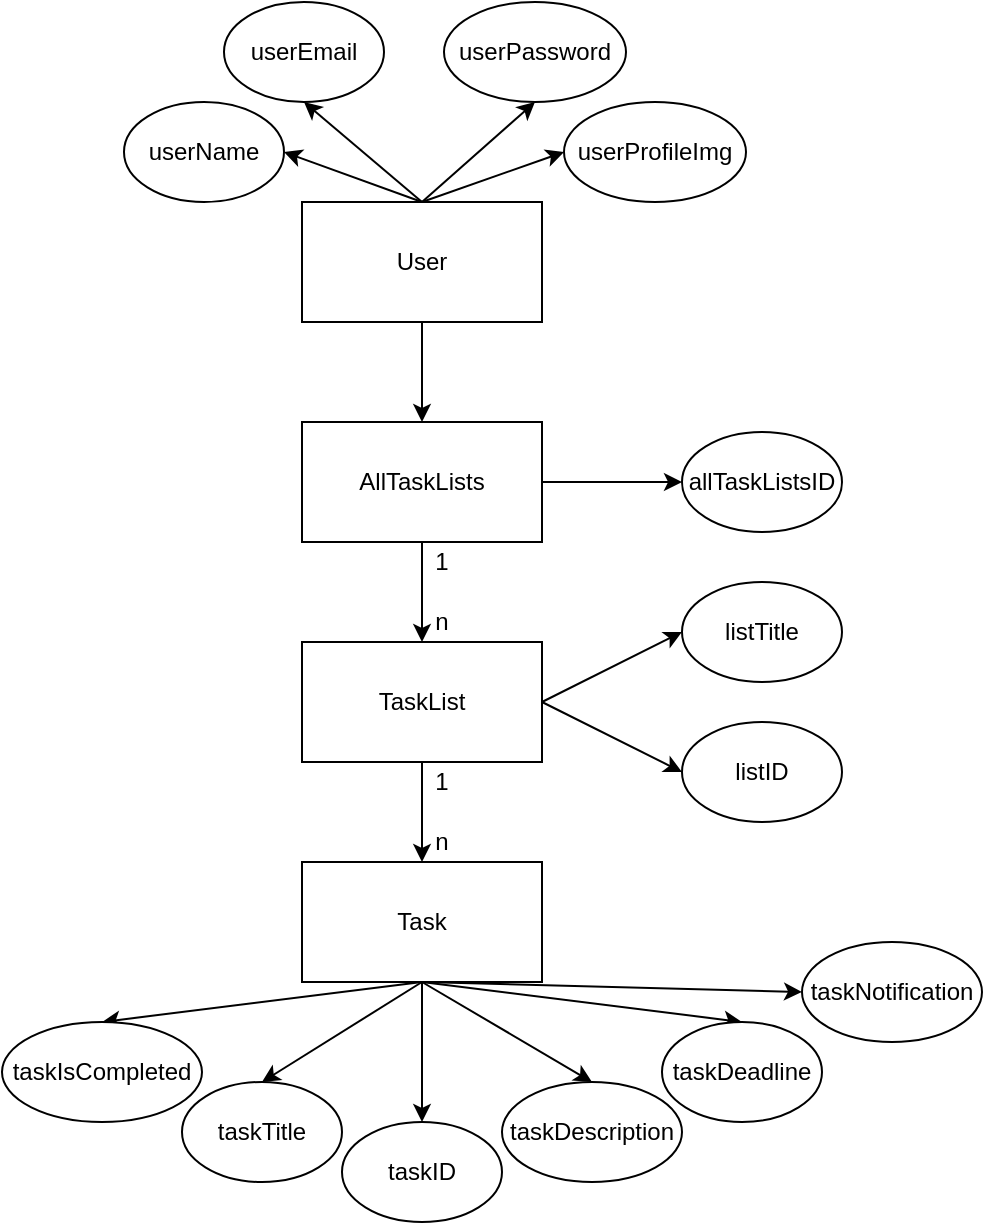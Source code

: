 <mxfile>
    <diagram id="3tIGZsUE2j4qWtKU8pfX" name="Page-1">
        <mxGraphModel dx="820" dy="1687" grid="1" gridSize="10" guides="1" tooltips="1" connect="1" arrows="1" fold="1" page="1" pageScale="1" pageWidth="827" pageHeight="1169" math="0" shadow="0">
            <root>
                <mxCell id="0"/>
                <mxCell id="1" parent="0"/>
                <mxCell id="6" style="html=1;" parent="1" source="2" target="3" edge="1">
                    <mxGeometry relative="1" as="geometry"/>
                </mxCell>
                <mxCell id="30" style="edgeStyle=none;html=1;exitX=1;exitY=0.5;exitDx=0;exitDy=0;entryX=0;entryY=0.5;entryDx=0;entryDy=0;" parent="1" source="2" target="29" edge="1">
                    <mxGeometry relative="1" as="geometry"/>
                </mxCell>
                <mxCell id="2" value="AllTaskLists" style="rounded=0;whiteSpace=wrap;html=1;" parent="1" vertex="1">
                    <mxGeometry x="319" y="100" width="120" height="60" as="geometry"/>
                </mxCell>
                <mxCell id="9" style="edgeStyle=none;html=1;exitX=0.5;exitY=1;exitDx=0;exitDy=0;entryX=0.5;entryY=0;entryDx=0;entryDy=0;" parent="1" source="3" target="8" edge="1">
                    <mxGeometry relative="1" as="geometry"/>
                </mxCell>
                <mxCell id="22" style="edgeStyle=none;html=1;exitX=1;exitY=0.5;exitDx=0;exitDy=0;entryX=0;entryY=0.5;entryDx=0;entryDy=0;" parent="1" source="3" target="21" edge="1">
                    <mxGeometry relative="1" as="geometry"/>
                </mxCell>
                <mxCell id="24" style="edgeStyle=none;html=1;exitX=1;exitY=0.5;exitDx=0;exitDy=0;entryX=0;entryY=0.5;entryDx=0;entryDy=0;" parent="1" source="3" target="23" edge="1">
                    <mxGeometry relative="1" as="geometry"/>
                </mxCell>
                <mxCell id="3" value="TaskList" style="rounded=0;whiteSpace=wrap;html=1;" parent="1" vertex="1">
                    <mxGeometry x="319" y="210" width="120" height="60" as="geometry"/>
                </mxCell>
                <mxCell id="16" style="edgeStyle=none;html=1;entryX=0.5;entryY=0;entryDx=0;entryDy=0;" parent="1" source="8" target="10" edge="1">
                    <mxGeometry relative="1" as="geometry"/>
                </mxCell>
                <mxCell id="17" style="edgeStyle=none;html=1;entryX=0.5;entryY=0;entryDx=0;entryDy=0;exitX=0.5;exitY=1;exitDx=0;exitDy=0;" parent="1" source="8" target="11" edge="1">
                    <mxGeometry relative="1" as="geometry"/>
                </mxCell>
                <mxCell id="18" style="edgeStyle=none;html=1;exitX=0.5;exitY=1;exitDx=0;exitDy=0;entryX=0.5;entryY=0;entryDx=0;entryDy=0;" parent="1" source="8" target="12" edge="1">
                    <mxGeometry relative="1" as="geometry"/>
                </mxCell>
                <mxCell id="19" style="edgeStyle=none;html=1;exitX=0.5;exitY=1;exitDx=0;exitDy=0;entryX=0.5;entryY=0;entryDx=0;entryDy=0;" parent="1" source="8" target="15" edge="1">
                    <mxGeometry relative="1" as="geometry"/>
                </mxCell>
                <mxCell id="20" style="edgeStyle=none;html=1;exitX=0.5;exitY=1;exitDx=0;exitDy=0;entryX=0.5;entryY=0;entryDx=0;entryDy=0;" parent="1" source="8" target="13" edge="1">
                    <mxGeometry relative="1" as="geometry"/>
                </mxCell>
                <mxCell id="31" style="edgeStyle=none;html=1;exitX=0.5;exitY=1;exitDx=0;exitDy=0;entryX=0;entryY=0.5;entryDx=0;entryDy=0;" parent="1" source="8" target="32" edge="1">
                    <mxGeometry relative="1" as="geometry">
                        <mxPoint x="599" y="380" as="targetPoint"/>
                    </mxGeometry>
                </mxCell>
                <mxCell id="8" value="Task" style="rounded=0;whiteSpace=wrap;html=1;" parent="1" vertex="1">
                    <mxGeometry x="319" y="320" width="120" height="60" as="geometry"/>
                </mxCell>
                <mxCell id="10" value="taskID" style="ellipse;whiteSpace=wrap;html=1;" parent="1" vertex="1">
                    <mxGeometry x="339" y="450" width="80" height="50" as="geometry"/>
                </mxCell>
                <mxCell id="11" value="taskTitle" style="ellipse;whiteSpace=wrap;html=1;" parent="1" vertex="1">
                    <mxGeometry x="259" y="430" width="80" height="50" as="geometry"/>
                </mxCell>
                <mxCell id="12" value="taskDescription" style="ellipse;whiteSpace=wrap;html=1;" parent="1" vertex="1">
                    <mxGeometry x="419" y="430" width="90" height="50" as="geometry"/>
                </mxCell>
                <mxCell id="13" value="taskIsCompleted" style="ellipse;whiteSpace=wrap;html=1;" parent="1" vertex="1">
                    <mxGeometry x="169" y="400" width="100" height="50" as="geometry"/>
                </mxCell>
                <mxCell id="15" value="taskDeadline" style="ellipse;whiteSpace=wrap;html=1;" parent="1" vertex="1">
                    <mxGeometry x="499" y="400" width="80" height="50" as="geometry"/>
                </mxCell>
                <mxCell id="21" value="listTitle" style="ellipse;whiteSpace=wrap;html=1;" parent="1" vertex="1">
                    <mxGeometry x="509" y="180" width="80" height="50" as="geometry"/>
                </mxCell>
                <mxCell id="23" value="listID" style="ellipse;whiteSpace=wrap;html=1;" parent="1" vertex="1">
                    <mxGeometry x="509" y="250" width="80" height="50" as="geometry"/>
                </mxCell>
                <mxCell id="25" value="1" style="text;html=1;strokeColor=none;fillColor=none;align=center;verticalAlign=middle;whiteSpace=wrap;rounded=0;" parent="1" vertex="1">
                    <mxGeometry x="379" y="160" width="20" height="20" as="geometry"/>
                </mxCell>
                <mxCell id="26" value="n" style="text;html=1;strokeColor=none;fillColor=none;align=center;verticalAlign=middle;whiteSpace=wrap;rounded=0;" parent="1" vertex="1">
                    <mxGeometry x="379" y="190" width="20" height="20" as="geometry"/>
                </mxCell>
                <mxCell id="27" value="1" style="text;html=1;strokeColor=none;fillColor=none;align=center;verticalAlign=middle;whiteSpace=wrap;rounded=0;" parent="1" vertex="1">
                    <mxGeometry x="379" y="270" width="20" height="20" as="geometry"/>
                </mxCell>
                <mxCell id="28" value="n" style="text;html=1;strokeColor=none;fillColor=none;align=center;verticalAlign=middle;whiteSpace=wrap;rounded=0;" parent="1" vertex="1">
                    <mxGeometry x="379" y="300" width="20" height="20" as="geometry"/>
                </mxCell>
                <mxCell id="29" value="allTaskListsID" style="ellipse;whiteSpace=wrap;html=1;" parent="1" vertex="1">
                    <mxGeometry x="509" y="105" width="80" height="50" as="geometry"/>
                </mxCell>
                <mxCell id="32" value="taskNotification" style="ellipse;whiteSpace=wrap;html=1;" parent="1" vertex="1">
                    <mxGeometry x="569" y="360" width="90" height="50" as="geometry"/>
                </mxCell>
                <mxCell id="35" style="edgeStyle=none;html=1;" edge="1" parent="1" source="33" target="2">
                    <mxGeometry relative="1" as="geometry"/>
                </mxCell>
                <mxCell id="39" style="edgeStyle=none;html=1;exitX=0.5;exitY=0;exitDx=0;exitDy=0;entryX=0.5;entryY=1;entryDx=0;entryDy=0;" edge="1" parent="1" source="33" target="36">
                    <mxGeometry relative="1" as="geometry"/>
                </mxCell>
                <mxCell id="40" style="edgeStyle=none;html=1;exitX=0.5;exitY=0;exitDx=0;exitDy=0;entryX=1;entryY=0.5;entryDx=0;entryDy=0;" edge="1" parent="1" source="33" target="34">
                    <mxGeometry relative="1" as="geometry"/>
                </mxCell>
                <mxCell id="41" style="edgeStyle=none;html=1;exitX=0.5;exitY=0;exitDx=0;exitDy=0;entryX=0.5;entryY=1;entryDx=0;entryDy=0;" edge="1" parent="1" source="33" target="37">
                    <mxGeometry relative="1" as="geometry"/>
                </mxCell>
                <mxCell id="42" style="edgeStyle=none;html=1;exitX=0.5;exitY=0;exitDx=0;exitDy=0;entryX=0;entryY=0.5;entryDx=0;entryDy=0;" edge="1" parent="1" source="33" target="38">
                    <mxGeometry relative="1" as="geometry"/>
                </mxCell>
                <mxCell id="33" value="User" style="rounded=0;whiteSpace=wrap;html=1;" vertex="1" parent="1">
                    <mxGeometry x="319" y="-10" width="120" height="60" as="geometry"/>
                </mxCell>
                <mxCell id="34" value="userName" style="ellipse;whiteSpace=wrap;html=1;" vertex="1" parent="1">
                    <mxGeometry x="230" y="-60" width="80" height="50" as="geometry"/>
                </mxCell>
                <mxCell id="36" value="userEmail" style="ellipse;whiteSpace=wrap;html=1;" vertex="1" parent="1">
                    <mxGeometry x="280" y="-110" width="80" height="50" as="geometry"/>
                </mxCell>
                <mxCell id="37" value="userPassword" style="ellipse;whiteSpace=wrap;html=1;" vertex="1" parent="1">
                    <mxGeometry x="390" y="-110" width="91" height="50" as="geometry"/>
                </mxCell>
                <mxCell id="38" value="userProfileImg" style="ellipse;whiteSpace=wrap;html=1;" vertex="1" parent="1">
                    <mxGeometry x="450" y="-60" width="91" height="50" as="geometry"/>
                </mxCell>
            </root>
        </mxGraphModel>
    </diagram>
</mxfile>